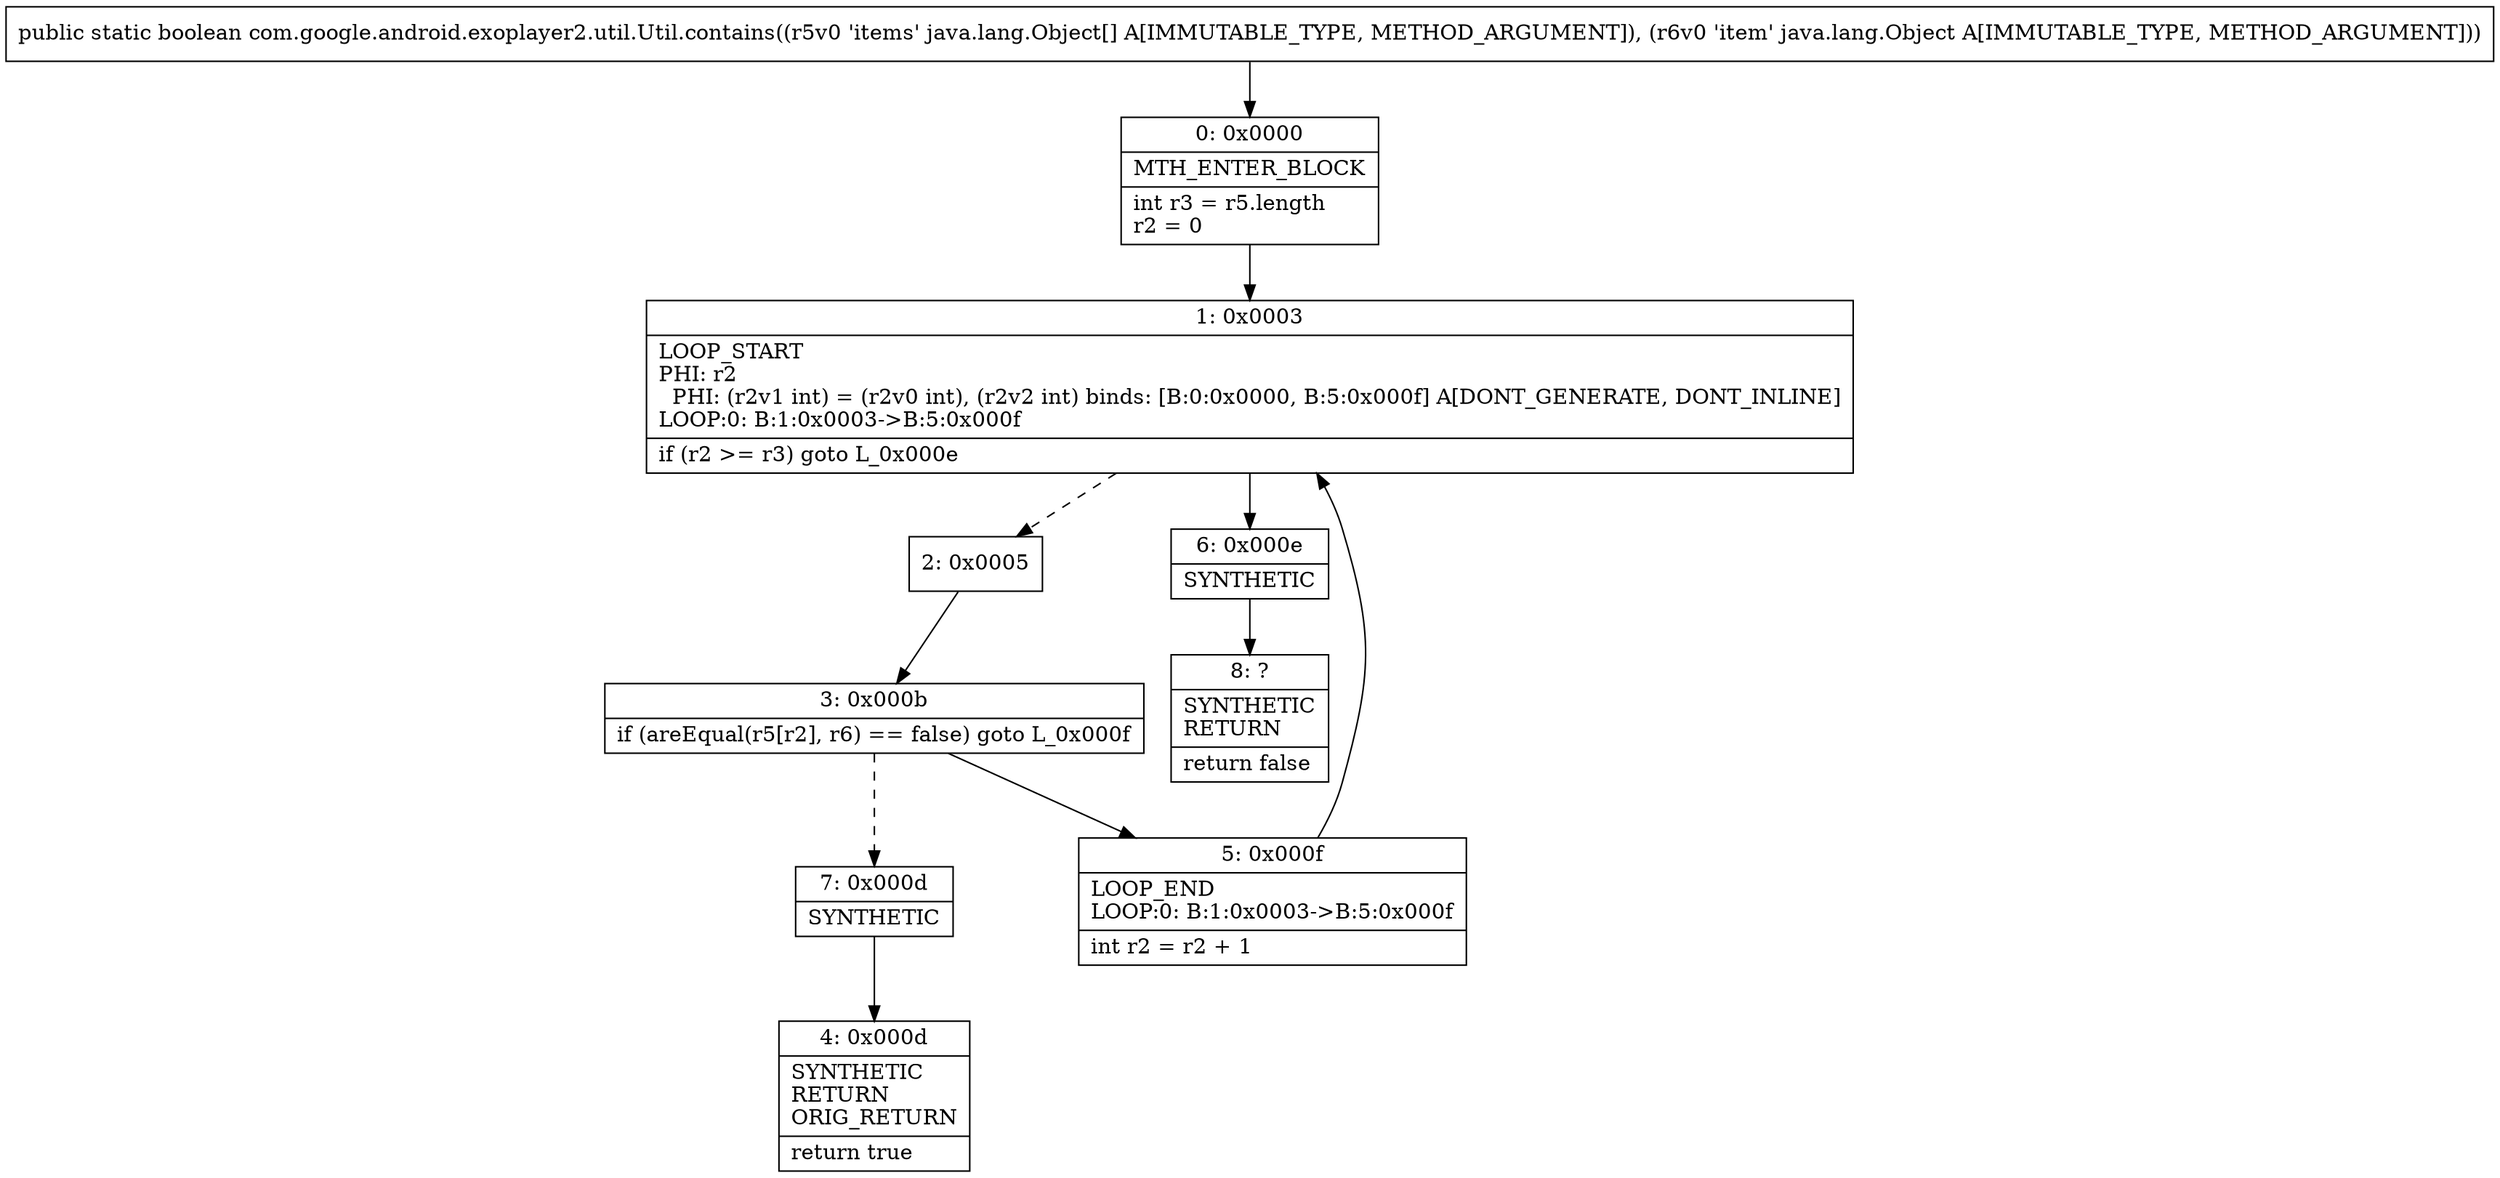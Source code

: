 digraph "CFG forcom.google.android.exoplayer2.util.Util.contains([Ljava\/lang\/Object;Ljava\/lang\/Object;)Z" {
Node_0 [shape=record,label="{0\:\ 0x0000|MTH_ENTER_BLOCK\l|int r3 = r5.length\lr2 = 0\l}"];
Node_1 [shape=record,label="{1\:\ 0x0003|LOOP_START\lPHI: r2 \l  PHI: (r2v1 int) = (r2v0 int), (r2v2 int) binds: [B:0:0x0000, B:5:0x000f] A[DONT_GENERATE, DONT_INLINE]\lLOOP:0: B:1:0x0003\-\>B:5:0x000f\l|if (r2 \>= r3) goto L_0x000e\l}"];
Node_2 [shape=record,label="{2\:\ 0x0005}"];
Node_3 [shape=record,label="{3\:\ 0x000b|if (areEqual(r5[r2], r6) == false) goto L_0x000f\l}"];
Node_4 [shape=record,label="{4\:\ 0x000d|SYNTHETIC\lRETURN\lORIG_RETURN\l|return true\l}"];
Node_5 [shape=record,label="{5\:\ 0x000f|LOOP_END\lLOOP:0: B:1:0x0003\-\>B:5:0x000f\l|int r2 = r2 + 1\l}"];
Node_6 [shape=record,label="{6\:\ 0x000e|SYNTHETIC\l}"];
Node_7 [shape=record,label="{7\:\ 0x000d|SYNTHETIC\l}"];
Node_8 [shape=record,label="{8\:\ ?|SYNTHETIC\lRETURN\l|return false\l}"];
MethodNode[shape=record,label="{public static boolean com.google.android.exoplayer2.util.Util.contains((r5v0 'items' java.lang.Object[] A[IMMUTABLE_TYPE, METHOD_ARGUMENT]), (r6v0 'item' java.lang.Object A[IMMUTABLE_TYPE, METHOD_ARGUMENT])) }"];
MethodNode -> Node_0;
Node_0 -> Node_1;
Node_1 -> Node_2[style=dashed];
Node_1 -> Node_6;
Node_2 -> Node_3;
Node_3 -> Node_5;
Node_3 -> Node_7[style=dashed];
Node_5 -> Node_1;
Node_6 -> Node_8;
Node_7 -> Node_4;
}

